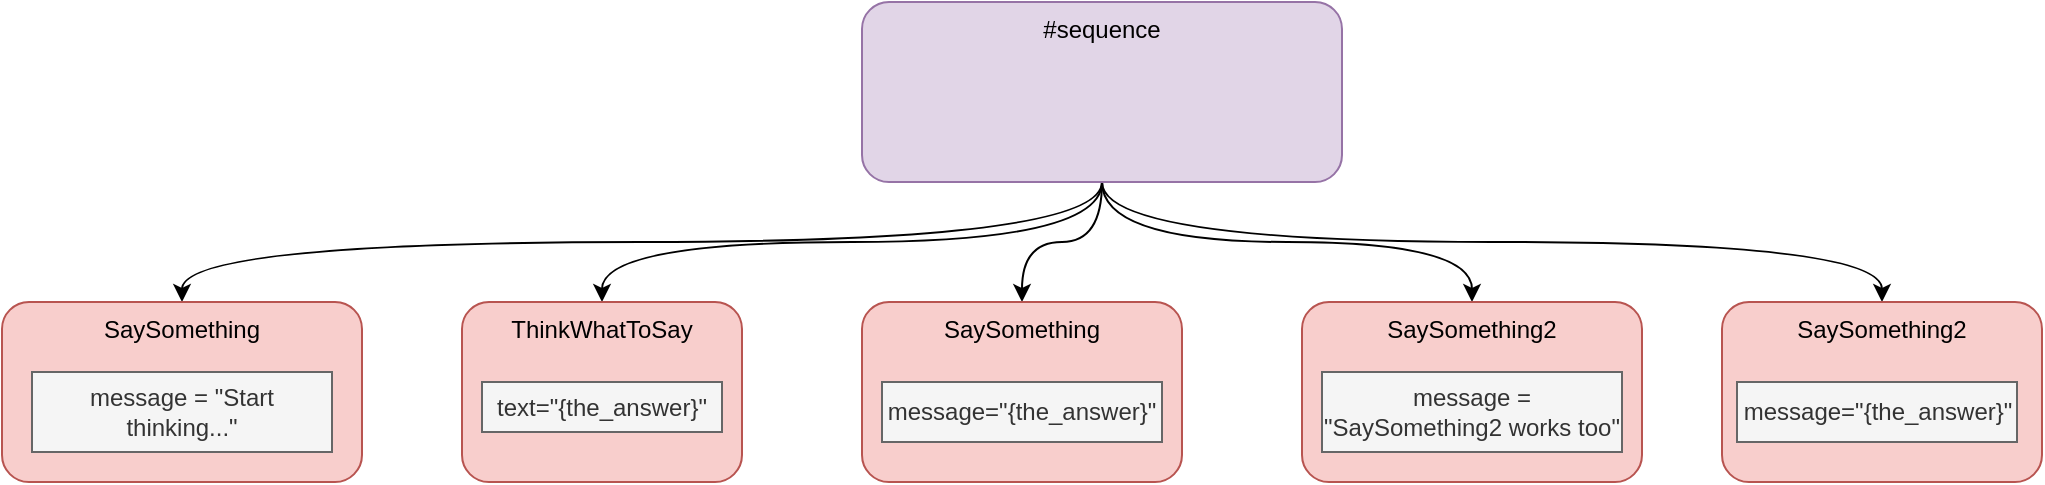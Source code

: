 <mxfile version="14.6.13" type="device"><diagram id="dl6viYF46tLr151Z0Rqe" name="tree"><mxGraphModel dx="1106" dy="806" grid="1" gridSize="10" guides="1" tooltips="1" connect="1" arrows="1" fold="1" page="1" pageScale="1" pageWidth="1100" pageHeight="850" math="0" shadow="0"><root><mxCell id="0"/><mxCell id="1" parent="0"/><mxCell id="VDCRdWPJAwFapRl1d_3T-2" style="edgeStyle=orthogonalEdgeStyle;orthogonalLoop=1;jettySize=auto;html=1;exitX=0.5;exitY=1;exitDx=0;exitDy=0;verticalAlign=top;curved=1;" edge="1" parent="1" source="VDCRdWPJAwFapRl1d_3T-7" target="VDCRdWPJAwFapRl1d_3T-8"><mxGeometry relative="1" as="geometry"/></mxCell><mxCell id="VDCRdWPJAwFapRl1d_3T-3" style="edgeStyle=orthogonalEdgeStyle;orthogonalLoop=1;jettySize=auto;html=1;exitX=0.5;exitY=1;exitDx=0;exitDy=0;curved=1;verticalAlign=top;" edge="1" parent="1" source="VDCRdWPJAwFapRl1d_3T-7" target="VDCRdWPJAwFapRl1d_3T-11"><mxGeometry relative="1" as="geometry"/></mxCell><mxCell id="VDCRdWPJAwFapRl1d_3T-4" style="edgeStyle=orthogonalEdgeStyle;curved=1;orthogonalLoop=1;jettySize=auto;html=1;exitX=0.5;exitY=1;exitDx=0;exitDy=0;entryX=0.5;entryY=0;entryDx=0;entryDy=0;verticalAlign=top;" edge="1" parent="1" source="VDCRdWPJAwFapRl1d_3T-7" target="VDCRdWPJAwFapRl1d_3T-12"><mxGeometry relative="1" as="geometry"/></mxCell><mxCell id="VDCRdWPJAwFapRl1d_3T-5" style="edgeStyle=orthogonalEdgeStyle;curved=1;orthogonalLoop=1;jettySize=auto;html=1;exitX=0.5;exitY=1;exitDx=0;exitDy=0;entryX=0.5;entryY=0;entryDx=0;entryDy=0;verticalAlign=top;" edge="1" parent="1" source="VDCRdWPJAwFapRl1d_3T-7" target="VDCRdWPJAwFapRl1d_3T-9"><mxGeometry relative="1" as="geometry"/></mxCell><mxCell id="VDCRdWPJAwFapRl1d_3T-6" style="edgeStyle=orthogonalEdgeStyle;curved=1;orthogonalLoop=1;jettySize=auto;html=1;exitX=0.5;exitY=1;exitDx=0;exitDy=0;entryX=0.5;entryY=0;entryDx=0;entryDy=0;verticalAlign=top;" edge="1" parent="1" source="VDCRdWPJAwFapRl1d_3T-7" target="VDCRdWPJAwFapRl1d_3T-10"><mxGeometry relative="1" as="geometry"/></mxCell><mxCell id="VDCRdWPJAwFapRl1d_3T-7" value="#sequence" style="rounded=1;whiteSpace=wrap;html=1;verticalAlign=top;fillColor=#e1d5e7;strokeColor=#9673a6;" vertex="1" parent="1"><mxGeometry x="440" y="50" width="240" height="90" as="geometry"/></mxCell><mxCell id="VDCRdWPJAwFapRl1d_3T-8" value="SaySomething" style="rounded=1;whiteSpace=wrap;html=1;verticalAlign=top;fillColor=#f8cecc;strokeColor=#b85450;" vertex="1" parent="1"><mxGeometry x="440" y="200" width="160" height="90" as="geometry"/></mxCell><mxCell id="VDCRdWPJAwFapRl1d_3T-9" value="SaySomething2" style="rounded=1;whiteSpace=wrap;html=1;verticalAlign=top;fillColor=#f8cecc;strokeColor=#b85450;" vertex="1" parent="1"><mxGeometry x="660" y="200" width="170" height="90" as="geometry"/></mxCell><mxCell id="VDCRdWPJAwFapRl1d_3T-10" value="SaySomething2" style="rounded=1;whiteSpace=wrap;html=1;verticalAlign=top;fillColor=#f8cecc;strokeColor=#b85450;" vertex="1" parent="1"><mxGeometry x="870" y="200" width="160" height="90" as="geometry"/></mxCell><mxCell id="VDCRdWPJAwFapRl1d_3T-11" value="ThinkWhatToSay" style="rounded=1;whiteSpace=wrap;html=1;verticalAlign=top;fillColor=#f8cecc;strokeColor=#b85450;" vertex="1" parent="1"><mxGeometry x="240" y="200" width="140" height="90" as="geometry"/></mxCell><mxCell id="VDCRdWPJAwFapRl1d_3T-12" value="SaySomething" style="rounded=1;whiteSpace=wrap;html=1;verticalAlign=top;fillColor=#f8cecc;strokeColor=#b85450;" vertex="1" parent="1"><mxGeometry x="10" y="200" width="180" height="90" as="geometry"/></mxCell><mxCell id="VDCRdWPJAwFapRl1d_3T-13" value="message = &quot;SaySomething2 works too&quot;" style="rounded=0;whiteSpace=wrap;html=1;fillColor=#f5f5f5;strokeColor=#666666;fontColor=#333333;" vertex="1" parent="1"><mxGeometry x="670" y="235" width="150" height="40" as="geometry"/></mxCell><mxCell id="VDCRdWPJAwFapRl1d_3T-14" value="text=&quot;{the_answer}&quot;" style="rounded=0;whiteSpace=wrap;html=1;fillColor=#f5f5f5;strokeColor=#666666;fontColor=#333333;" vertex="1" parent="1"><mxGeometry x="250" y="240" width="120" height="25" as="geometry"/></mxCell><mxCell id="VDCRdWPJAwFapRl1d_3T-15" value="message=&quot;{the_answer}&quot;" style="rounded=0;whiteSpace=wrap;html=1;fillColor=#f5f5f5;strokeColor=#666666;fontColor=#333333;" vertex="1" parent="1"><mxGeometry x="450" y="240" width="140" height="30" as="geometry"/></mxCell><mxCell id="VDCRdWPJAwFapRl1d_3T-16" value="message=&quot;{the_answer}&quot;" style="rounded=0;whiteSpace=wrap;html=1;fillColor=#f5f5f5;strokeColor=#666666;fontColor=#333333;" vertex="1" parent="1"><mxGeometry x="877.5" y="240" width="140" height="30" as="geometry"/></mxCell><mxCell id="VDCRdWPJAwFapRl1d_3T-17" value="message = &quot;Start thinking...&quot;" style="rounded=0;whiteSpace=wrap;html=1;fillColor=#f5f5f5;strokeColor=#666666;fontColor=#333333;" vertex="1" parent="1"><mxGeometry x="25" y="235" width="150" height="40" as="geometry"/></mxCell></root></mxGraphModel></diagram></mxfile>